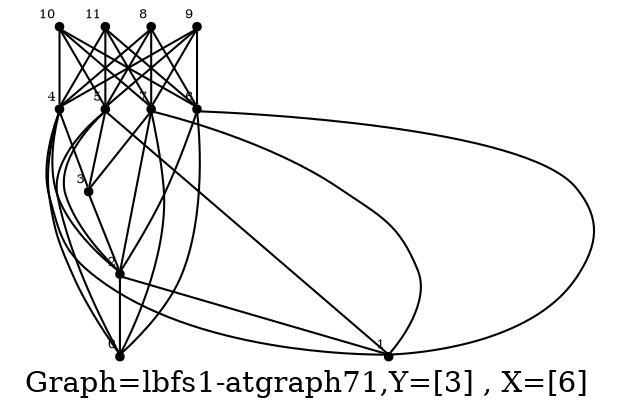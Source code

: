 /* Created by igraph 0.8.0-pre+0200568 */
graph {
  graph [
    label="Graph=lbfs1-atgraph71,Y=[3] , X=[6]  "
    labelloc=bottom
  ];
  0 [
    pos="1.000000,6.000000!"
    shape=point
    fontsize=6
    xlabel=0
  ];
  1 [
    pos="0.900000,5.000000!"
    shape=point
    fontsize=6
    xlabel=1
  ];
  2 [
    pos="1.000000,4.000000!"
    shape=point
    fontsize=6
    xlabel=2
  ];
  3 [
    pos="2.000000,1.000000!"
    shape=point
    fontsize=6
    xlabel=3
  ];
  4 [
    pos="1.900000,4.000000!"
    shape=point
    fontsize=6
    xlabel=4
  ];
  5 [
    pos="2.000000,3.000000!"
    shape=point
    fontsize=6
    xlabel=5
  ];
  6 [
    pos="0.000000,3.000000!"
    shape=point
    fontsize=6
    xlabel=6
  ];
  7 [
    pos="1.900000,2.000000!"
    shape=point
    fontsize=6
    xlabel=7
  ];
  8 [
    pos="0.900000,3.000000!"
    shape=point
    fontsize=6
    xlabel=8
  ];
  9 [
    pos="1.000000,2.000000!"
    shape=point
    fontsize=6
    xlabel=9
  ];
  10 [
    pos="0.900000,1.000000!"
    shape=point
    fontsize=6
    xlabel=10
  ];
  11 [
    pos="1.000000,0.000000!"
    shape=point
    fontsize=6
    xlabel=11
  ];

  2 -- 0;
  4 -- 0;
  5 -- 0;
  6 -- 0;
  7 -- 0;
  2 -- 1;
  4 -- 1;
  5 -- 1;
  6 -- 1;
  7 -- 1;
  3 -- 2;
  4 -- 2;
  5 -- 2;
  6 -- 2;
  7 -- 2;
  4 -- 3;
  5 -- 3;
  7 -- 3;
  8 -- 4;
  9 -- 4;
  10 -- 4;
  11 -- 4;
  8 -- 5;
  9 -- 5;
  10 -- 5;
  11 -- 5;
  8 -- 6;
  9 -- 6;
  10 -- 6;
  11 -- 6;
  8 -- 7;
  9 -- 7;
  10 -- 7;
  11 -- 7;
}
